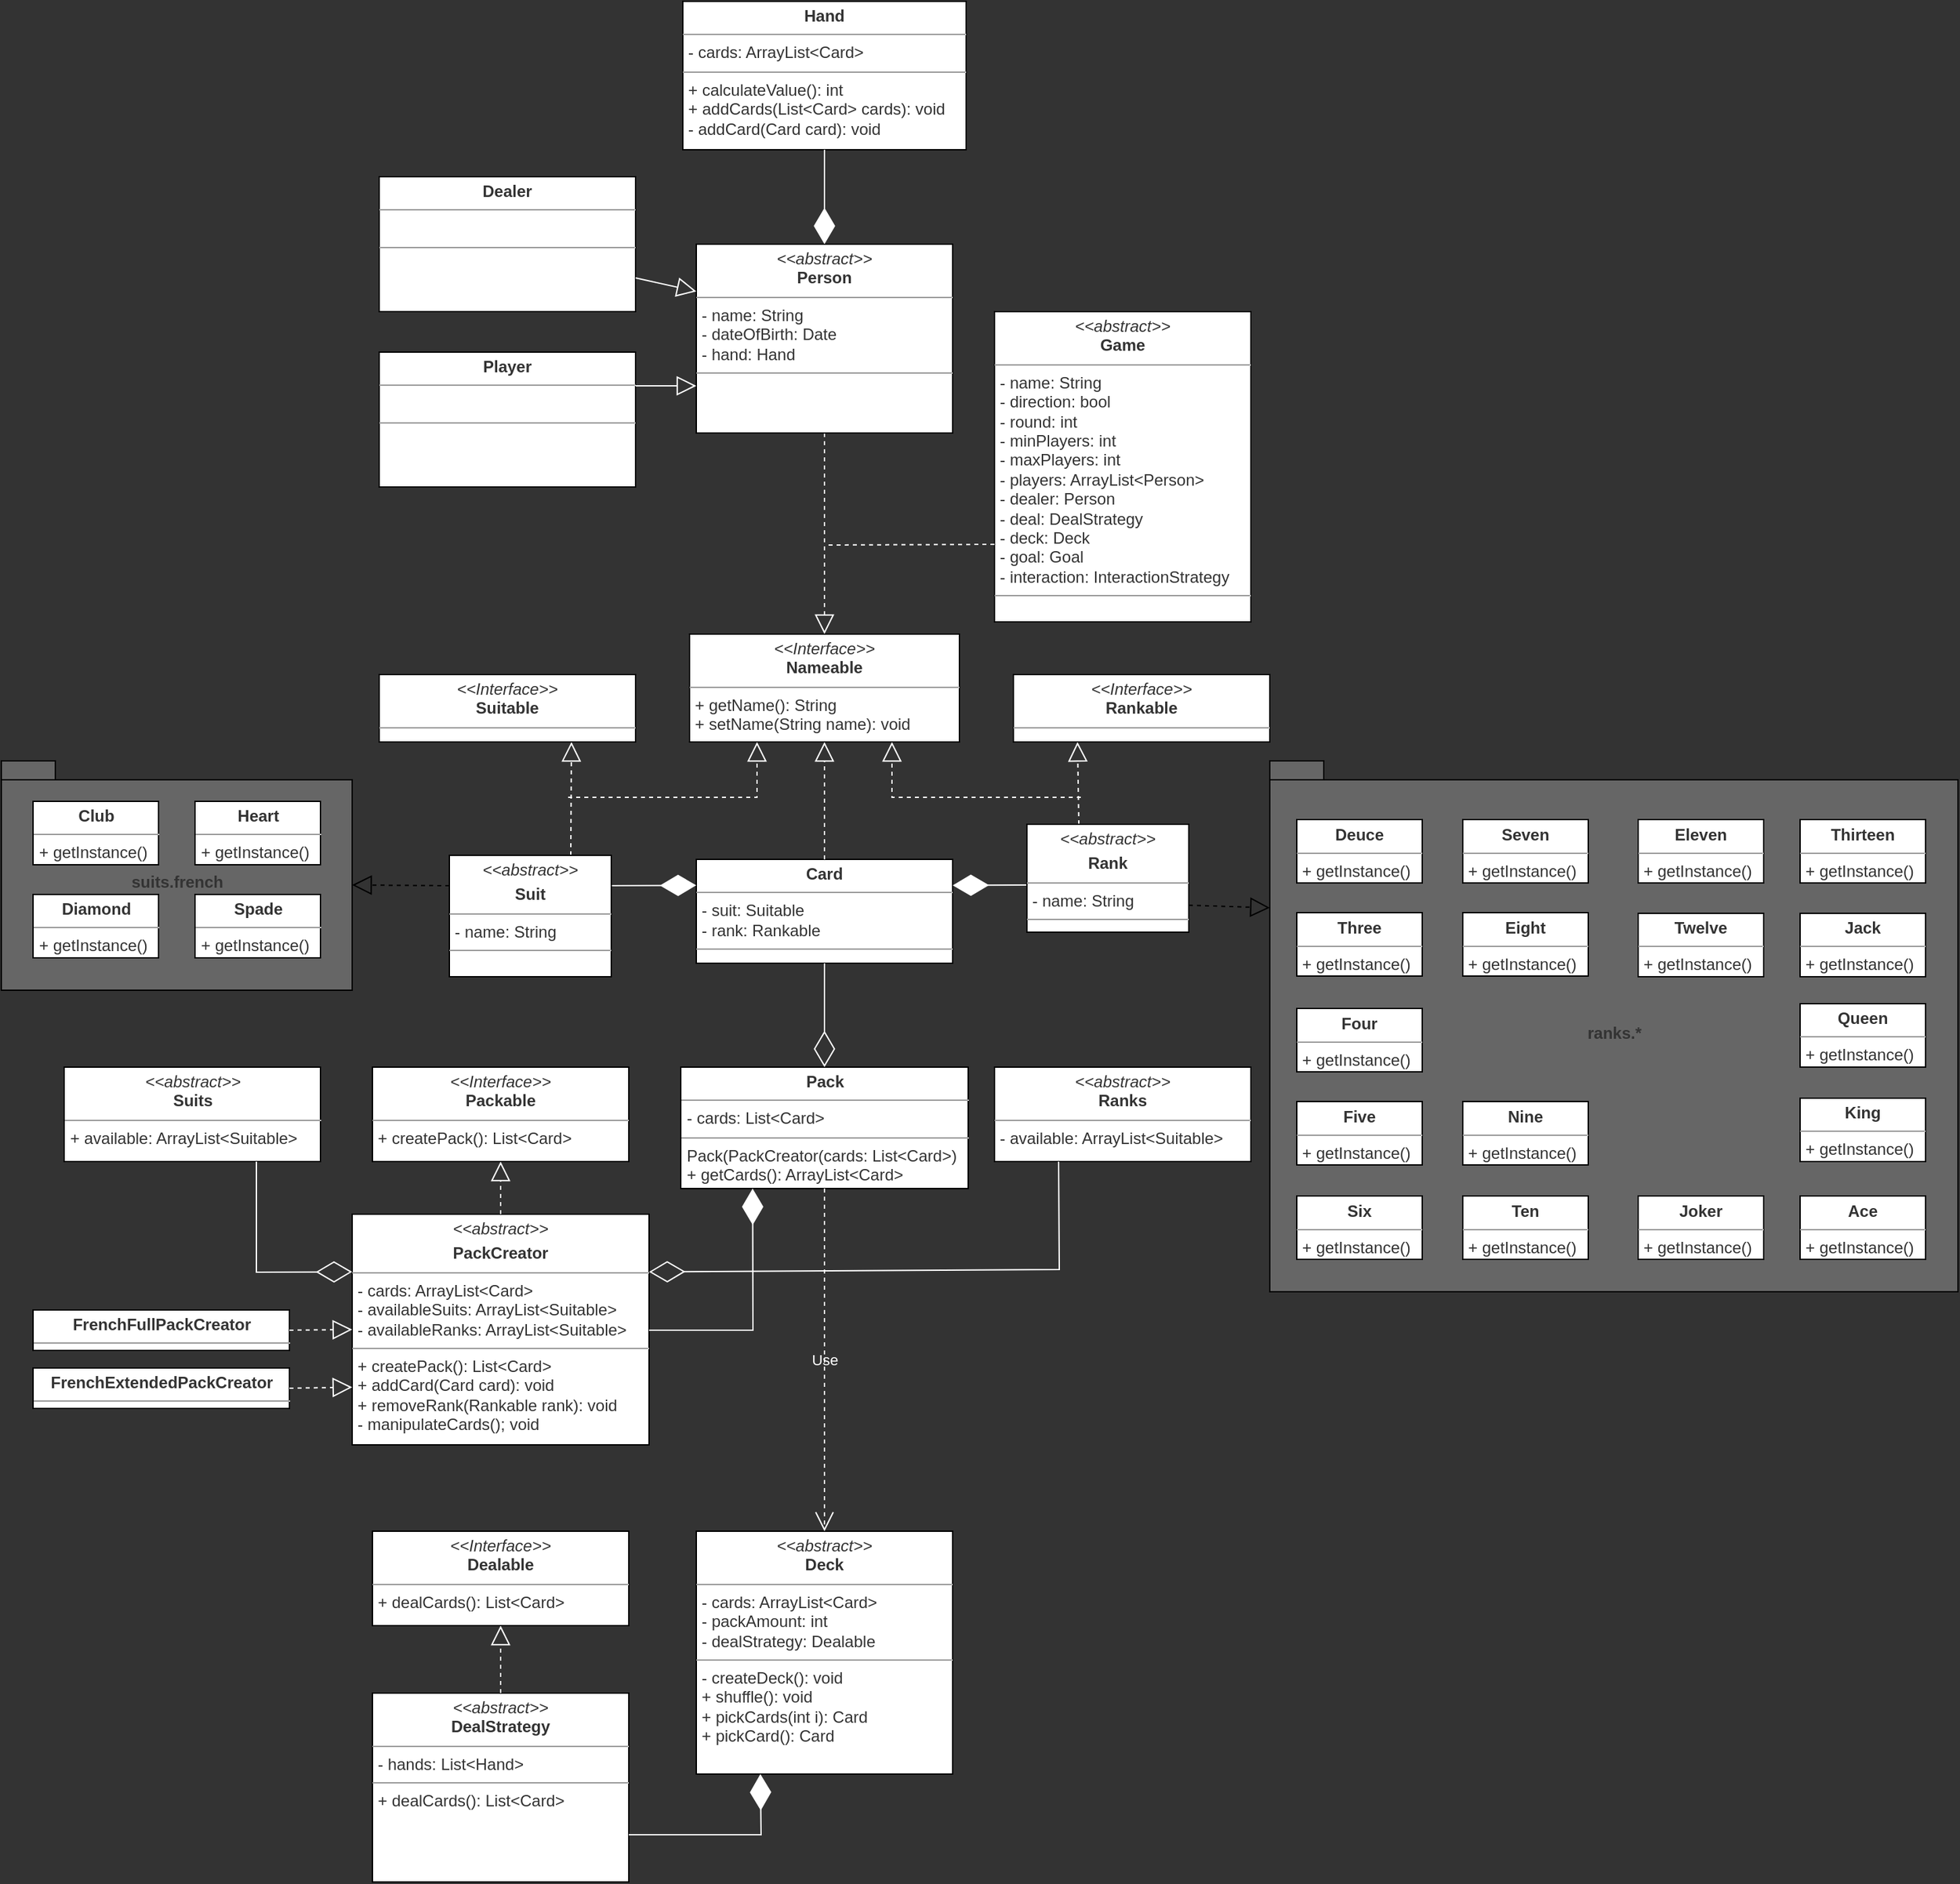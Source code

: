 <mxfile>
    <diagram id="xQjkejQSxJ9R-CTQNadT" name="Page-1">
        <mxGraphModel dx="1767" dy="1754" grid="1" gridSize="10" guides="1" tooltips="1" connect="1" arrows="1" fold="1" page="1" pageScale="1" pageWidth="827" pageHeight="1169" background="#333333" math="0" shadow="0">
            <root>
                <mxCell id="0"/>
                <mxCell id="1" parent="0"/>
                <mxCell id="6" value="&lt;p style=&quot;margin: 0px ; margin-top: 4px ; text-align: center&quot;&gt;&lt;font color=&quot;#333333&quot;&gt;&lt;i&gt;&amp;lt;&amp;lt;Interface&amp;gt;&amp;gt;&lt;/i&gt;&lt;br&gt;&lt;b&gt;Nameable&lt;/b&gt;&lt;/font&gt;&lt;/p&gt;&lt;hr size=&quot;1&quot;&gt;&lt;p style=&quot;margin: 0px ; margin-left: 4px&quot;&gt;&lt;/p&gt;&lt;p style=&quot;margin: 0px ; margin-left: 4px&quot;&gt;&lt;font color=&quot;#333333&quot;&gt;+ getName(): String&lt;br&gt;+ setName(String name): void&lt;/font&gt;&lt;/p&gt;" style="verticalAlign=top;align=left;overflow=fill;fontSize=12;fontFamily=Helvetica;html=1;fillColor=#FFFFFF;" parent="1" vertex="1">
                    <mxGeometry x="280" y="399" width="200" height="80" as="geometry"/>
                </mxCell>
                <mxCell id="7" value="&lt;p style=&quot;margin: 0px ; margin-top: 4px ; text-align: center&quot;&gt;&lt;font color=&quot;#333333&quot;&gt;&lt;i&gt;&amp;lt;&amp;lt;Interface&amp;gt;&amp;gt;&lt;/i&gt;&lt;br&gt;&lt;b&gt;Suitable&lt;/b&gt;&lt;/font&gt;&lt;/p&gt;&lt;hr size=&quot;1&quot;&gt;&lt;p style=&quot;margin: 0px ; margin-left: 4px&quot;&gt;&lt;/p&gt;&lt;p style=&quot;margin: 0px ; margin-left: 4px&quot;&gt;&lt;br&gt;&lt;/p&gt;" style="verticalAlign=top;align=left;overflow=fill;fontSize=12;fontFamily=Helvetica;html=1;fillColor=#FFFFFF;" parent="1" vertex="1">
                    <mxGeometry x="50" y="429" width="190" height="50" as="geometry"/>
                </mxCell>
                <mxCell id="8" value="&lt;p style=&quot;margin: 0px ; margin-top: 4px ; text-align: center&quot;&gt;&lt;font color=&quot;#333333&quot;&gt;&lt;i&gt;&amp;lt;&amp;lt;Interface&amp;gt;&amp;gt;&lt;/i&gt;&lt;br&gt;&lt;b&gt;Rankable&lt;/b&gt;&lt;/font&gt;&lt;/p&gt;&lt;hr size=&quot;1&quot;&gt;&lt;p style=&quot;margin: 0px ; margin-left: 4px&quot;&gt;&lt;/p&gt;&lt;p style=&quot;margin: 0px ; margin-left: 4px&quot;&gt;&lt;br&gt;&lt;/p&gt;" style="verticalAlign=top;align=left;overflow=fill;fontSize=12;fontFamily=Helvetica;html=1;fillColor=#FFFFFF;" parent="1" vertex="1">
                    <mxGeometry x="520" y="429" width="190" height="50" as="geometry"/>
                </mxCell>
                <mxCell id="17" value="" style="endArrow=block;dashed=1;endFill=0;endSize=12;html=1;fontColor=#333333;entryX=0.25;entryY=1;entryDx=0;entryDy=0;exitX=0.25;exitY=0;exitDx=0;exitDy=0;fillColor=#f5f5f5;strokeColor=#FFFFFF;" parent="1" target="8" edge="1">
                    <mxGeometry width="160" relative="1" as="geometry">
                        <mxPoint x="568.5" y="540.0" as="sourcePoint"/>
                        <mxPoint x="620" y="489" as="targetPoint"/>
                    </mxGeometry>
                </mxCell>
                <mxCell id="19" value="" style="endArrow=block;dashed=1;endFill=0;endSize=12;html=1;fontColor=#333333;entryX=0.75;entryY=1;entryDx=0;entryDy=0;exitX=0.75;exitY=0;exitDx=0;exitDy=0;fillColor=#f5f5f5;strokeColor=#FFFFFF;" parent="1" source="62" target="7" edge="1">
                    <mxGeometry width="160" relative="1" as="geometry">
                        <mxPoint x="192.5" y="555" as="sourcePoint"/>
                        <mxPoint x="180" y="479" as="targetPoint"/>
                    </mxGeometry>
                </mxCell>
                <mxCell id="21" value="" style="endArrow=block;dashed=1;endFill=0;endSize=12;html=1;fontColor=#333333;entryX=0.25;entryY=1;entryDx=0;entryDy=0;rounded=0;fillColor=#f5f5f5;strokeColor=#FFFFFF;" parent="1" target="6" edge="1">
                    <mxGeometry width="160" relative="1" as="geometry">
                        <mxPoint x="190" y="520" as="sourcePoint"/>
                        <mxPoint x="320" y="499" as="targetPoint"/>
                        <Array as="points">
                            <mxPoint x="330" y="520"/>
                        </Array>
                    </mxGeometry>
                </mxCell>
                <mxCell id="22" value="" style="endArrow=block;dashed=1;endFill=0;endSize=12;html=1;fontColor=#333333;entryX=0.75;entryY=1;entryDx=0;entryDy=0;rounded=0;fillColor=#f5f5f5;strokeColor=#FFFFFF;" parent="1" target="6" edge="1">
                    <mxGeometry width="160" relative="1" as="geometry">
                        <mxPoint x="570" y="520" as="sourcePoint"/>
                        <mxPoint x="432.5" y="499" as="targetPoint"/>
                        <Array as="points">
                            <mxPoint x="430" y="520"/>
                        </Array>
                    </mxGeometry>
                </mxCell>
                <mxCell id="24" style="edgeStyle=none;rounded=0;html=1;fontColor=#333333;dashed=1;endArrow=block;endFill=0;endSize=12;fillColor=#f5f5f5;strokeColor=#FFFFFF;" parent="1" source="23" target="6" edge="1">
                    <mxGeometry relative="1" as="geometry">
                        <mxPoint x="380" y="200" as="targetPoint"/>
                    </mxGeometry>
                </mxCell>
                <mxCell id="23" value="&lt;p style=&quot;margin: 0px ; margin-top: 4px ; text-align: center&quot;&gt;&lt;i&gt;&amp;lt;&amp;lt;abstract&amp;gt;&amp;gt;&lt;/i&gt;&lt;br&gt;&lt;b&gt;Person&lt;/b&gt;&lt;/p&gt;&lt;hr size=&quot;1&quot;&gt;&lt;p style=&quot;margin: 0px ; margin-left: 4px&quot;&gt;- name: String&lt;/p&gt;&lt;p style=&quot;margin: 0px ; margin-left: 4px&quot;&gt;- dateOfBirth: Date&lt;br&gt;- hand: Hand&lt;/p&gt;&lt;hr size=&quot;1&quot;&gt;&lt;p style=&quot;margin: 0px ; margin-left: 4px&quot;&gt;&lt;br&gt;&lt;/p&gt;" style="verticalAlign=top;align=left;overflow=fill;fontSize=12;fontFamily=Helvetica;html=1;fontColor=#333333;fillColor=#FFFFFF;" parent="1" vertex="1">
                    <mxGeometry x="285" y="110" width="190" height="140" as="geometry"/>
                </mxCell>
                <mxCell id="25" value="&lt;p style=&quot;margin: 0px ; margin-top: 4px ; text-align: center&quot;&gt;&lt;b&gt;Player&lt;/b&gt;&lt;/p&gt;&lt;hr size=&quot;1&quot;&gt;&lt;p style=&quot;margin: 0px ; margin-left: 4px&quot;&gt;&lt;br&gt;&lt;/p&gt;&lt;hr size=&quot;1&quot;&gt;&lt;p style=&quot;margin: 0px ; margin-left: 4px&quot;&gt;&lt;br&gt;&lt;/p&gt;" style="verticalAlign=top;align=left;overflow=fill;fontSize=12;fontFamily=Helvetica;html=1;fontColor=#333333;fillColor=#FFFFFF;" parent="1" vertex="1">
                    <mxGeometry x="50" y="190" width="190" height="100" as="geometry"/>
                </mxCell>
                <mxCell id="29" value="&lt;p style=&quot;margin: 0px ; margin-top: 4px ; text-align: center&quot;&gt;&lt;b&gt;Dealer&lt;/b&gt;&lt;/p&gt;&lt;hr size=&quot;1&quot;&gt;&lt;p style=&quot;margin: 0px ; margin-left: 4px&quot;&gt;&lt;br&gt;&lt;/p&gt;&lt;hr size=&quot;1&quot;&gt;&lt;p style=&quot;margin: 0px ; margin-left: 4px&quot;&gt;&lt;br&gt;&lt;/p&gt;" style="verticalAlign=top;align=left;overflow=fill;fontSize=12;fontFamily=Helvetica;html=1;fontColor=#333333;fillColor=#FFFFFF;" parent="1" vertex="1">
                    <mxGeometry x="50" y="60" width="190" height="100" as="geometry"/>
                </mxCell>
                <mxCell id="30" value="" style="endArrow=block;endFill=0;endSize=12;html=1;rounded=0;fontColor=#333333;exitX=1;exitY=0.25;exitDx=0;exitDy=0;fillColor=#f5f5f5;strokeColor=#FFFFFF;entryX=0;entryY=0.75;entryDx=0;entryDy=0;" parent="1" source="25" target="23" edge="1">
                    <mxGeometry width="160" relative="1" as="geometry">
                        <mxPoint x="129.5" y="300" as="sourcePoint"/>
                        <mxPoint x="260" y="260" as="targetPoint"/>
                    </mxGeometry>
                </mxCell>
                <mxCell id="31" value="" style="endArrow=block;endFill=0;endSize=12;html=1;rounded=0;fontColor=#333333;exitX=1;exitY=0.75;exitDx=0;exitDy=0;fillColor=#f5f5f5;strokeColor=#FFFFFF;entryX=0;entryY=0.25;entryDx=0;entryDy=0;" parent="1" source="29" target="23" edge="1">
                    <mxGeometry width="160" relative="1" as="geometry">
                        <mxPoint x="294.5" y="170" as="sourcePoint"/>
                        <mxPoint x="300" y="60" as="targetPoint"/>
                    </mxGeometry>
                </mxCell>
                <mxCell id="32" value="&lt;p style=&quot;margin: 0px ; margin-top: 4px ; text-align: center&quot;&gt;&lt;i&gt;&amp;lt;&amp;lt;abstract&amp;gt;&amp;gt;&lt;/i&gt;&lt;br&gt;&lt;b&gt;Game&lt;/b&gt;&lt;/p&gt;&lt;hr size=&quot;1&quot;&gt;&lt;p style=&quot;margin: 0px ; margin-left: 4px&quot;&gt;- name: String&lt;/p&gt;&lt;p style=&quot;margin: 0px ; margin-left: 4px&quot;&gt;- direction: bool&lt;/p&gt;&lt;p style=&quot;margin: 0px ; margin-left: 4px&quot;&gt;- round: int&lt;/p&gt;&lt;p style=&quot;margin: 0px ; margin-left: 4px&quot;&gt;- minPlayers: int&lt;/p&gt;&lt;p style=&quot;margin: 0px ; margin-left: 4px&quot;&gt;- maxPlayers: int&lt;/p&gt;&lt;p style=&quot;margin: 0px ; margin-left: 4px&quot;&gt;- players: ArrayList&amp;lt;Person&amp;gt;&lt;/p&gt;&lt;p style=&quot;margin: 0px ; margin-left: 4px&quot;&gt;- dealer: Person&lt;/p&gt;&lt;p style=&quot;margin: 0px ; margin-left: 4px&quot;&gt;- deal: DealStrategy&lt;br&gt;- deck: Deck&lt;/p&gt;&lt;p style=&quot;margin: 0px ; margin-left: 4px&quot;&gt;- goal: Goal&lt;/p&gt;&lt;p style=&quot;margin: 0px ; margin-left: 4px&quot;&gt;- interaction: InteractionStrategy&lt;/p&gt;&lt;hr size=&quot;1&quot;&gt;&lt;p style=&quot;margin: 0px ; margin-left: 4px&quot;&gt;&lt;br&gt;&lt;/p&gt;" style="verticalAlign=top;align=left;overflow=fill;fontSize=12;fontFamily=Helvetica;html=1;fontColor=#333333;fillColor=#FFFFFF;" parent="1" vertex="1">
                    <mxGeometry x="506" y="160" width="190" height="230" as="geometry"/>
                </mxCell>
                <mxCell id="34" value="" style="endArrow=none;dashed=1;endFill=0;endSize=12;html=1;rounded=0;fontColor=#333333;exitX=0;exitY=0.75;exitDx=0;exitDy=0;fillColor=#f5f5f5;strokeColor=#FFFFFF;" parent="1" source="32" edge="1">
                    <mxGeometry width="160" relative="1" as="geometry">
                        <mxPoint x="750" y="320" as="sourcePoint"/>
                        <mxPoint x="380" y="333" as="targetPoint"/>
                    </mxGeometry>
                </mxCell>
                <mxCell id="35" value="&lt;p style=&quot;margin: 0px ; margin-top: 4px ; text-align: center&quot;&gt;&lt;b&gt;Pack&lt;/b&gt;&lt;br&gt;&lt;/p&gt;&lt;hr size=&quot;1&quot;&gt;&lt;p style=&quot;margin: 0px ; margin-left: 4px&quot;&gt;- cards: List&amp;lt;Card&amp;gt;&lt;/p&gt;&lt;hr size=&quot;1&quot;&gt;&lt;p style=&quot;margin: 0px ; margin-left: 4px&quot;&gt;Pack(PackCreator(cards: List&amp;lt;Card&amp;gt;)&lt;/p&gt;&lt;p style=&quot;margin: 0px ; margin-left: 4px&quot;&gt;+ getCards(): ArrayList&amp;lt;Card&amp;gt;&lt;/p&gt;" style="verticalAlign=top;align=left;overflow=fill;fontSize=12;fontFamily=Helvetica;html=1;fontColor=#333333;fillColor=#FFFFFF;" parent="1" vertex="1">
                    <mxGeometry x="273.5" y="720" width="213" height="90" as="geometry"/>
                </mxCell>
                <mxCell id="36" value="&lt;p style=&quot;margin: 0px ; margin-top: 4px ; text-align: center&quot;&gt;&lt;b&gt;Card&lt;/b&gt;&lt;/p&gt;&lt;hr size=&quot;1&quot;&gt;&lt;p style=&quot;margin: 0px ; margin-left: 4px&quot;&gt;- suit: Suitable&lt;/p&gt;&lt;p style=&quot;margin: 0px ; margin-left: 4px&quot;&gt;- rank: Rankable&lt;/p&gt;&lt;hr size=&quot;1&quot;&gt;&lt;p style=&quot;margin: 0px ; margin-left: 4px&quot;&gt;&lt;br&gt;&lt;/p&gt;" style="verticalAlign=top;align=left;overflow=fill;fontSize=12;fontFamily=Helvetica;html=1;fontColor=#333333;fillColor=#FFFFFF;" parent="1" vertex="1">
                    <mxGeometry x="285" y="566" width="190" height="77" as="geometry"/>
                </mxCell>
                <mxCell id="37" value="" style="endArrow=block;dashed=1;endFill=0;endSize=12;html=1;fontColor=#333333;entryX=0.5;entryY=1;entryDx=0;entryDy=0;exitX=0.5;exitY=0;exitDx=0;exitDy=0;fillColor=#f5f5f5;strokeColor=#FFFFFF;" parent="1" source="36" target="6" edge="1">
                    <mxGeometry width="160" relative="1" as="geometry">
                        <mxPoint x="381" y="540" as="sourcePoint"/>
                        <mxPoint x="380" y="479" as="targetPoint"/>
                    </mxGeometry>
                </mxCell>
                <mxCell id="42" value="" style="endArrow=diamondThin;endFill=0;endSize=24;html=1;rounded=0;fontColor=#333333;exitX=0.5;exitY=1;exitDx=0;exitDy=0;entryX=0.5;entryY=0;entryDx=0;entryDy=0;fillColor=#f5f5f5;strokeColor=#FFFFFF;" parent="1" source="36" target="35" edge="1">
                    <mxGeometry width="160" relative="1" as="geometry">
                        <mxPoint x="350" y="710" as="sourcePoint"/>
                        <mxPoint x="240" y="800" as="targetPoint"/>
                    </mxGeometry>
                </mxCell>
                <mxCell id="43" value="" style="endArrow=diamondThin;endFill=1;endSize=24;html=1;rounded=0;fontColor=#333333;exitX=1;exitY=0.25;exitDx=0;exitDy=0;entryX=0;entryY=0.25;entryDx=0;entryDy=0;fillColor=#f5f5f5;strokeColor=#FFFFFF;" parent="1" source="62" target="36" edge="1">
                    <mxGeometry width="160" relative="1" as="geometry">
                        <mxPoint x="225.0" y="585" as="sourcePoint"/>
                        <mxPoint x="510" y="710" as="targetPoint"/>
                    </mxGeometry>
                </mxCell>
                <mxCell id="44" value="" style="endArrow=diamondThin;endFill=1;endSize=24;html=1;rounded=0;fontColor=#333333;exitX=0;exitY=0.25;exitDx=0;exitDy=0;entryX=1;entryY=0.25;entryDx=0;entryDy=0;fillColor=#f5f5f5;strokeColor=#FFFFFF;" parent="1" target="36" edge="1">
                    <mxGeometry width="160" relative="1" as="geometry">
                        <mxPoint x="536" y="585.0" as="sourcePoint"/>
                        <mxPoint x="535" y="745" as="targetPoint"/>
                    </mxGeometry>
                </mxCell>
                <mxCell id="45" value="&lt;p style=&quot;margin: 0px ; margin-top: 4px ; text-align: center&quot;&gt;&lt;i&gt;&amp;lt;&amp;lt;abstract&amp;gt;&amp;gt;&lt;/i&gt;&lt;br&gt;&lt;b&gt;Deck&lt;/b&gt;&lt;/p&gt;&lt;hr size=&quot;1&quot;&gt;&lt;p style=&quot;margin: 0px ; margin-left: 4px&quot;&gt;- cards: ArrayList&amp;lt;Card&amp;gt;&lt;/p&gt;&lt;p style=&quot;margin: 0px ; margin-left: 4px&quot;&gt;- packAmount: int&lt;/p&gt;&lt;p style=&quot;margin: 0px ; margin-left: 4px&quot;&gt;- dealStrategy: Dealable&lt;/p&gt;&lt;hr size=&quot;1&quot;&gt;&lt;p style=&quot;margin: 0px ; margin-left: 4px&quot;&gt;- createDeck(): void&lt;/p&gt;&lt;p style=&quot;margin: 0px ; margin-left: 4px&quot;&gt;+ shuffle(): void&lt;/p&gt;&lt;p style=&quot;margin: 0px ; margin-left: 4px&quot;&gt;+ pickCards(int i): Card&lt;/p&gt;&lt;p style=&quot;margin: 0px ; margin-left: 4px&quot;&gt;+ pickCard(): Card&lt;/p&gt;" style="verticalAlign=top;align=left;overflow=fill;fontSize=12;fontFamily=Helvetica;html=1;fontColor=#333333;fillColor=#FFFFFF;" parent="1" vertex="1">
                    <mxGeometry x="285" y="1064" width="190" height="180" as="geometry"/>
                </mxCell>
                <mxCell id="46" value="Use" style="endArrow=open;endSize=12;dashed=1;html=1;rounded=0;fontColor=#FFFFFF;exitX=0.5;exitY=1;exitDx=0;exitDy=0;entryX=0.5;entryY=0;entryDx=0;entryDy=0;strokeColor=#FFFFFF;labelBackgroundColor=none;" parent="1" source="35" target="45" edge="1">
                    <mxGeometry width="160" relative="1" as="geometry">
                        <mxPoint x="30" y="1010" as="sourcePoint"/>
                        <mxPoint x="190" y="1010" as="targetPoint"/>
                    </mxGeometry>
                </mxCell>
                <mxCell id="48" value="&lt;p style=&quot;margin: 0px ; margin-top: 4px ; text-align: center&quot;&gt;&lt;i&gt;&amp;lt;&amp;lt;abstract&amp;gt;&amp;gt;&lt;/i&gt;&lt;b&gt;&lt;br&gt;&lt;/b&gt;&lt;/p&gt;&lt;p style=&quot;margin: 0px ; margin-top: 4px ; text-align: center&quot;&gt;&lt;b&gt;PackCreator&lt;/b&gt;&lt;/p&gt;&lt;hr size=&quot;1&quot;&gt;&lt;p style=&quot;margin: 0px ; margin-left: 4px&quot;&gt;&lt;span&gt;- cards: ArrayList&amp;lt;Card&amp;gt;&lt;/span&gt;&lt;br&gt;&lt;/p&gt;&lt;p style=&quot;margin: 0px ; margin-left: 4px&quot;&gt;- availableSuits: ArrayList&amp;lt;Suitable&amp;gt;&lt;br&gt;&lt;/p&gt;&lt;p style=&quot;margin: 0px ; margin-left: 4px&quot;&gt;- availableRanks: ArrayList&amp;lt;Suitable&amp;gt;&lt;br&gt;&lt;/p&gt;&lt;hr size=&quot;1&quot;&gt;&lt;p style=&quot;margin: 0px ; margin-left: 4px&quot;&gt;+ createPack(): List&amp;lt;Card&amp;gt;&lt;/p&gt;&lt;p style=&quot;margin: 0px ; margin-left: 4px&quot;&gt;+ addCard(Card card): void&lt;/p&gt;&lt;p style=&quot;margin: 0px ; margin-left: 4px&quot;&gt;+ removeRank(Rankable rank): void&lt;/p&gt;&lt;p style=&quot;margin: 0px ; margin-left: 4px&quot;&gt;- manipulateCards(); void&lt;/p&gt;" style="verticalAlign=top;align=left;overflow=fill;fontSize=12;fontFamily=Helvetica;html=1;fontColor=#333333;fillColor=#FFFFFF;" parent="1" vertex="1">
                    <mxGeometry x="30" y="829" width="220" height="171" as="geometry"/>
                </mxCell>
                <mxCell id="50" value="&lt;p style=&quot;margin: 0px ; margin-top: 4px ; text-align: center&quot;&gt;&lt;font color=&quot;#333333&quot;&gt;&lt;i&gt;&amp;lt;&amp;lt;Interface&amp;gt;&amp;gt;&lt;/i&gt;&lt;br&gt;&lt;b&gt;Packable&lt;/b&gt;&lt;/font&gt;&lt;/p&gt;&lt;hr size=&quot;1&quot;&gt;&lt;p style=&quot;margin: 0px ; margin-left: 4px&quot;&gt;&lt;/p&gt;&lt;p style=&quot;margin: 0px ; margin-left: 4px&quot;&gt;&lt;font color=&quot;#333333&quot;&gt;+ createPack(): List&amp;lt;Card&amp;gt;&lt;/font&gt;&lt;/p&gt;" style="verticalAlign=top;align=left;overflow=fill;fontSize=12;fontFamily=Helvetica;html=1;fillColor=#FFFFFF;" parent="1" vertex="1">
                    <mxGeometry x="45" y="720" width="190" height="70" as="geometry"/>
                </mxCell>
                <mxCell id="51" value="&lt;p style=&quot;margin: 0px ; margin-top: 4px ; text-align: center&quot;&gt;&lt;i&gt;&amp;lt;&amp;lt;abstract&amp;gt;&amp;gt;&lt;/i&gt;&lt;br&gt;&lt;b&gt;DealStrategy&lt;/b&gt;&lt;/p&gt;&lt;hr size=&quot;1&quot;&gt;&lt;p style=&quot;margin: 0px ; margin-left: 4px&quot;&gt;- hands: List&amp;lt;Hand&amp;gt;&lt;br&gt;&lt;/p&gt;&lt;hr size=&quot;1&quot;&gt;&lt;p style=&quot;margin: 0px ; margin-left: 4px&quot;&gt;+ dealCards(): List&amp;lt;Card&amp;gt;&lt;/p&gt;" style="verticalAlign=top;align=left;overflow=fill;fontSize=12;fontFamily=Helvetica;html=1;fontColor=#333333;fillColor=#FFFFFF;" parent="1" vertex="1">
                    <mxGeometry x="45" y="1184" width="190" height="140" as="geometry"/>
                </mxCell>
                <mxCell id="52" value="&lt;p style=&quot;margin: 0px ; margin-top: 4px ; text-align: center&quot;&gt;&lt;font color=&quot;#333333&quot;&gt;&lt;i&gt;&amp;lt;&amp;lt;Interface&amp;gt;&amp;gt;&lt;/i&gt;&lt;br&gt;&lt;b&gt;Dealable&lt;/b&gt;&lt;/font&gt;&lt;/p&gt;&lt;hr size=&quot;1&quot;&gt;&lt;p style=&quot;margin: 0px ; margin-left: 4px&quot;&gt;&lt;/p&gt;&lt;p style=&quot;margin: 0px ; margin-left: 4px&quot;&gt;&lt;font color=&quot;#333333&quot;&gt;+ dealCards(): List&amp;lt;Card&amp;gt;&lt;/font&gt;&lt;/p&gt;" style="verticalAlign=top;align=left;overflow=fill;fontSize=12;fontFamily=Helvetica;html=1;fillColor=#FFFFFF;" parent="1" vertex="1">
                    <mxGeometry x="45" y="1064" width="190" height="70" as="geometry"/>
                </mxCell>
                <mxCell id="53" value="" style="endArrow=block;dashed=1;endFill=0;endSize=12;html=1;fontColor=#333333;entryX=0.5;entryY=1;entryDx=0;entryDy=0;exitX=0.5;exitY=0;exitDx=0;exitDy=0;fillColor=#f5f5f5;strokeColor=#FFFFFF;" parent="1" source="51" target="52" edge="1">
                    <mxGeometry width="160" relative="1" as="geometry">
                        <mxPoint x="190" y="1210" as="sourcePoint"/>
                        <mxPoint x="190" y="1134" as="targetPoint"/>
                    </mxGeometry>
                </mxCell>
                <mxCell id="54" value="" style="endArrow=block;dashed=1;endFill=0;endSize=12;html=1;fontColor=#333333;exitX=0.5;exitY=0;exitDx=0;exitDy=0;entryX=0.5;entryY=1;entryDx=0;entryDy=0;fillColor=#f5f5f5;strokeColor=#FFFFFF;" parent="1" source="48" target="50" edge="1">
                    <mxGeometry width="160" relative="1" as="geometry">
                        <mxPoint x="150" y="1120" as="sourcePoint"/>
                        <mxPoint x="80" y="830" as="targetPoint"/>
                    </mxGeometry>
                </mxCell>
                <mxCell id="55" value="" style="endArrow=diamondThin;endFill=1;endSize=24;html=1;fontColor=#333333;entryX=0.25;entryY=1;entryDx=0;entryDy=0;rounded=0;fillColor=#f5f5f5;strokeColor=#FFFFFF;" parent="1" target="35" edge="1">
                    <mxGeometry width="160" relative="1" as="geometry">
                        <mxPoint x="250" y="915" as="sourcePoint"/>
                        <mxPoint x="530" y="910" as="targetPoint"/>
                        <Array as="points">
                            <mxPoint x="327" y="915"/>
                        </Array>
                    </mxGeometry>
                </mxCell>
                <mxCell id="57" value="" style="endArrow=diamondThin;endFill=1;endSize=24;html=1;fontColor=#333333;exitX=1;exitY=0.75;exitDx=0;exitDy=0;entryX=0.25;entryY=1;entryDx=0;entryDy=0;rounded=0;fillColor=#f5f5f5;strokeColor=#FFFFFF;" parent="1" source="51" target="45" edge="1">
                    <mxGeometry width="160" relative="1" as="geometry">
                        <mxPoint x="250" y="1011.5" as="sourcePoint"/>
                        <mxPoint x="342.5" y="954" as="targetPoint"/>
                        <Array as="points">
                            <mxPoint x="333" y="1289"/>
                        </Array>
                    </mxGeometry>
                </mxCell>
                <mxCell id="58" value="&lt;p style=&quot;margin: 0px ; margin-top: 4px ; text-align: center&quot;&gt;&lt;b&gt;Hand&lt;/b&gt;&lt;/p&gt;&lt;hr size=&quot;1&quot;&gt;&lt;p style=&quot;margin: 0px ; margin-left: 4px&quot;&gt;- cards: ArrayList&amp;lt;Card&amp;gt;&lt;br&gt;&lt;/p&gt;&lt;hr size=&quot;1&quot;&gt;&lt;p style=&quot;margin: 0px ; margin-left: 4px&quot;&gt;+ calculateValue(): int&lt;/p&gt;&lt;p style=&quot;margin: 0px ; margin-left: 4px&quot;&gt;+ addCards(List&amp;lt;Card&amp;gt; cards): void&lt;/p&gt;&lt;p style=&quot;margin: 0px ; margin-left: 4px&quot;&gt;&lt;span&gt;- addCard(Card card): void&lt;/span&gt;&lt;/p&gt;" style="verticalAlign=top;align=left;overflow=fill;fontSize=12;fontFamily=Helvetica;html=1;fontColor=#333333;fillColor=#FFFFFF;" parent="1" vertex="1">
                    <mxGeometry x="275" y="-70" width="210" height="110" as="geometry"/>
                </mxCell>
                <mxCell id="59" value="" style="endArrow=diamondThin;endFill=1;endSize=24;html=1;rounded=0;labelBackgroundColor=none;fontColor=#FFFFFF;strokeColor=#FFFFFF;exitX=0.5;exitY=1;exitDx=0;exitDy=0;entryX=0.5;entryY=0;entryDx=0;entryDy=0;" parent="1" source="58" target="23" edge="1">
                    <mxGeometry width="160" relative="1" as="geometry">
                        <mxPoint x="380" y="180" as="sourcePoint"/>
                        <mxPoint x="540" y="180" as="targetPoint"/>
                    </mxGeometry>
                </mxCell>
                <mxCell id="61" value="&lt;p style=&quot;margin: 0px ; margin-top: 4px ; text-align: center&quot;&gt;&lt;i&gt;&amp;lt;&amp;lt;abstract&amp;gt;&amp;gt;&lt;/i&gt;&lt;br&gt;&lt;/p&gt;&lt;p style=&quot;margin: 0px ; margin-top: 4px ; text-align: center&quot;&gt;&lt;b&gt;Rank&lt;/b&gt;&lt;/p&gt;&lt;hr size=&quot;1&quot;&gt;&lt;p style=&quot;margin: 0px ; margin-left: 4px&quot;&gt;- name: String&lt;/p&gt;&lt;hr size=&quot;1&quot;&gt;&lt;p style=&quot;margin: 0px ; margin-left: 4px&quot;&gt;&lt;br&gt;&lt;/p&gt;" style="verticalAlign=top;align=left;overflow=fill;fontSize=12;fontFamily=Helvetica;html=1;fontColor=#333333;fillColor=#FFFFFF;" vertex="1" parent="1">
                    <mxGeometry x="530" y="540" width="120" height="80" as="geometry"/>
                </mxCell>
                <mxCell id="62" value="&lt;p style=&quot;margin: 0px ; margin-top: 4px ; text-align: center&quot;&gt;&lt;i&gt;&amp;lt;&amp;lt;abstract&amp;gt;&amp;gt;&lt;/i&gt;&lt;br&gt;&lt;/p&gt;&lt;p style=&quot;margin: 0px ; margin-top: 4px ; text-align: center&quot;&gt;&lt;b&gt;Suit&lt;/b&gt;&lt;/p&gt;&lt;hr size=&quot;1&quot;&gt;&lt;p style=&quot;margin: 0px ; margin-left: 4px&quot;&gt;- name: String&lt;/p&gt;&lt;hr size=&quot;1&quot;&gt;&lt;p style=&quot;margin: 0px ; margin-left: 4px&quot;&gt;&lt;br&gt;&lt;/p&gt;" style="verticalAlign=top;align=left;overflow=fill;fontSize=12;fontFamily=Helvetica;html=1;fontColor=#333333;fillColor=#FFFFFF;" vertex="1" parent="1">
                    <mxGeometry x="102" y="563" width="120" height="90" as="geometry"/>
                </mxCell>
                <mxCell id="86" value="" style="endArrow=block;dashed=1;endFill=0;endSize=12;html=1;fontColor=#666666;exitX=0;exitY=0.25;exitDx=0;exitDy=0;entryX=0;entryY=0;entryDx=260;entryDy=92;entryPerimeter=0;" edge="1" parent="1" source="62" target="84">
                    <mxGeometry width="160" relative="1" as="geometry">
                        <mxPoint x="-180" y="760" as="sourcePoint"/>
                        <mxPoint x="-20" y="760" as="targetPoint"/>
                    </mxGeometry>
                </mxCell>
                <mxCell id="84" value="&lt;font color=&quot;#333333&quot;&gt;suits.french&lt;/font&gt;" style="shape=folder;fontStyle=1;spacingTop=10;tabWidth=40;tabHeight=14;tabPosition=left;html=1;glass=0;sketch=0;fontColor=#666666;fillColor=#666666;" vertex="1" parent="1">
                    <mxGeometry x="-230" y="493" width="260" height="170" as="geometry"/>
                </mxCell>
                <mxCell id="80" value="&lt;p style=&quot;margin: 0px ; margin-top: 4px ; text-align: center&quot;&gt;&lt;b&gt;Diamond&lt;/b&gt;&lt;/p&gt;&lt;hr size=&quot;1&quot;&gt;&lt;p style=&quot;margin: 0px ; margin-left: 4px&quot;&gt;+ getInstance()&lt;/p&gt;" style="verticalAlign=top;align=left;overflow=fill;fontSize=12;fontFamily=Helvetica;html=1;fontColor=#333333;fillColor=#FFFFFF;" vertex="1" parent="1">
                    <mxGeometry x="-206.5" y="592" width="93" height="47" as="geometry"/>
                </mxCell>
                <mxCell id="81" value="&lt;p style=&quot;margin: 0px ; margin-top: 4px ; text-align: center&quot;&gt;&lt;b&gt;Club&lt;/b&gt;&lt;/p&gt;&lt;hr size=&quot;1&quot;&gt;&lt;p style=&quot;margin: 0px ; margin-left: 4px&quot;&gt;+ getInstance()&lt;/p&gt;" style="verticalAlign=top;align=left;overflow=fill;fontSize=12;fontFamily=Helvetica;html=1;fontColor=#333333;fillColor=#FFFFFF;" vertex="1" parent="1">
                    <mxGeometry x="-206.5" y="523" width="93" height="47" as="geometry"/>
                </mxCell>
                <mxCell id="82" value="&lt;p style=&quot;margin: 0px ; margin-top: 4px ; text-align: center&quot;&gt;&lt;b&gt;Spade&lt;/b&gt;&lt;/p&gt;&lt;hr size=&quot;1&quot;&gt;&lt;p style=&quot;margin: 0px ; margin-left: 4px&quot;&gt;+ getInstance()&lt;/p&gt;" style="verticalAlign=top;align=left;overflow=fill;fontSize=12;fontFamily=Helvetica;html=1;fontColor=#333333;fillColor=#FFFFFF;" vertex="1" parent="1">
                    <mxGeometry x="-86.5" y="592" width="93" height="47" as="geometry"/>
                </mxCell>
                <mxCell id="83" value="&lt;p style=&quot;margin: 0px ; margin-top: 4px ; text-align: center&quot;&gt;&lt;b&gt;Heart&lt;/b&gt;&lt;/p&gt;&lt;hr size=&quot;1&quot;&gt;&lt;p style=&quot;margin: 0px ; margin-left: 4px&quot;&gt;+ getInstance()&lt;/p&gt;" style="verticalAlign=top;align=left;overflow=fill;fontSize=12;fontFamily=Helvetica;html=1;fontColor=#333333;fillColor=#FFFFFF;" vertex="1" parent="1">
                    <mxGeometry x="-86.5" y="523" width="93" height="47" as="geometry"/>
                </mxCell>
                <mxCell id="89" value="" style="endArrow=block;dashed=1;endFill=0;endSize=12;html=1;fontColor=#666666;exitX=1;exitY=0.75;exitDx=0;exitDy=0;entryX=0;entryY=0;entryDx=0;entryDy=108.875;entryPerimeter=0;" edge="1" parent="1" source="61" target="87">
                    <mxGeometry width="160" relative="1" as="geometry">
                        <mxPoint x="582" y="690.5" as="sourcePoint"/>
                        <mxPoint x="510" y="690" as="targetPoint"/>
                    </mxGeometry>
                </mxCell>
                <mxCell id="90" value="" style="group" vertex="1" connectable="0" parent="1">
                    <mxGeometry x="710" y="493" width="510" height="393.5" as="geometry"/>
                </mxCell>
                <mxCell id="87" value="&lt;font color=&quot;#333333&quot;&gt;ranks.*&lt;/font&gt;" style="shape=folder;fontStyle=1;spacingTop=10;tabWidth=40;tabHeight=14;tabPosition=left;html=1;glass=0;sketch=0;fontColor=#666666;fillColor=#666666;" vertex="1" parent="90">
                    <mxGeometry width="510" height="393.5" as="geometry"/>
                </mxCell>
                <mxCell id="63" value="&lt;p style=&quot;margin: 0px ; margin-top: 4px ; text-align: center&quot;&gt;&lt;b&gt;Deuce&lt;/b&gt;&lt;/p&gt;&lt;hr size=&quot;1&quot;&gt;&lt;p style=&quot;margin: 0px ; margin-left: 4px&quot;&gt;+ getInstance()&lt;/p&gt;" style="verticalAlign=top;align=left;overflow=fill;fontSize=12;fontFamily=Helvetica;html=1;fontColor=#333333;fillColor=#FFFFFF;" vertex="1" parent="90">
                    <mxGeometry x="20" y="43.5" width="93" height="47" as="geometry"/>
                </mxCell>
                <mxCell id="64" value="&lt;p style=&quot;margin: 0px ; margin-top: 4px ; text-align: center&quot;&gt;&lt;b&gt;Three&lt;/b&gt;&lt;/p&gt;&lt;hr size=&quot;1&quot;&gt;&lt;p style=&quot;margin: 0px ; margin-left: 4px&quot;&gt;+ getInstance()&lt;/p&gt;" style="verticalAlign=top;align=left;overflow=fill;fontSize=12;fontFamily=Helvetica;html=1;fontColor=#333333;fillColor=#FFFFFF;" vertex="1" parent="90">
                    <mxGeometry x="20" y="112.5" width="93" height="47" as="geometry"/>
                </mxCell>
                <mxCell id="65" value="&lt;p style=&quot;margin: 0px ; margin-top: 4px ; text-align: center&quot;&gt;&lt;b&gt;Four&lt;/b&gt;&lt;/p&gt;&lt;hr size=&quot;1&quot;&gt;&lt;p style=&quot;margin: 0px ; margin-left: 4px&quot;&gt;+ getInstance()&lt;/p&gt;" style="verticalAlign=top;align=left;overflow=fill;fontSize=12;fontFamily=Helvetica;html=1;fontColor=#333333;fillColor=#FFFFFF;" vertex="1" parent="90">
                    <mxGeometry x="20" y="183.5" width="93" height="47" as="geometry"/>
                </mxCell>
                <mxCell id="66" value="&lt;p style=&quot;margin: 0px ; margin-top: 4px ; text-align: center&quot;&gt;&lt;b&gt;Jack&lt;/b&gt;&lt;/p&gt;&lt;hr size=&quot;1&quot;&gt;&lt;p style=&quot;margin: 0px ; margin-left: 4px&quot;&gt;+ getInstance()&lt;/p&gt;" style="verticalAlign=top;align=left;overflow=fill;fontSize=12;fontFamily=Helvetica;html=1;fontColor=#333333;fillColor=#FFFFFF;" vertex="1" parent="90">
                    <mxGeometry x="393" y="113" width="93" height="47" as="geometry"/>
                </mxCell>
                <mxCell id="67" value="&lt;p style=&quot;margin: 0px ; margin-top: 4px ; text-align: center&quot;&gt;&lt;b&gt;Ten&lt;/b&gt;&lt;/p&gt;&lt;hr size=&quot;1&quot;&gt;&lt;p style=&quot;margin: 0px ; margin-left: 4px&quot;&gt;+ getInstance()&lt;/p&gt;" style="verticalAlign=top;align=left;overflow=fill;fontSize=12;fontFamily=Helvetica;html=1;fontColor=#333333;fillColor=#FFFFFF;" vertex="1" parent="90">
                    <mxGeometry x="143" y="322.5" width="93" height="47" as="geometry"/>
                </mxCell>
                <mxCell id="68" value="&lt;p style=&quot;margin: 0px ; margin-top: 4px ; text-align: center&quot;&gt;&lt;b&gt;Nine&lt;/b&gt;&lt;/p&gt;&lt;hr size=&quot;1&quot;&gt;&lt;p style=&quot;margin: 0px ; margin-left: 4px&quot;&gt;+ getInstance()&lt;/p&gt;" style="verticalAlign=top;align=left;overflow=fill;fontSize=12;fontFamily=Helvetica;html=1;fontColor=#333333;fillColor=#FFFFFF;" vertex="1" parent="90">
                    <mxGeometry x="143" y="252.5" width="93" height="47" as="geometry"/>
                </mxCell>
                <mxCell id="69" value="&lt;p style=&quot;margin: 0px ; margin-top: 4px ; text-align: center&quot;&gt;&lt;b&gt;Eight&lt;/b&gt;&lt;/p&gt;&lt;hr size=&quot;1&quot;&gt;&lt;p style=&quot;margin: 0px ; margin-left: 4px&quot;&gt;+ getInstance()&lt;/p&gt;" style="verticalAlign=top;align=left;overflow=fill;fontSize=12;fontFamily=Helvetica;html=1;fontColor=#333333;fillColor=#FFFFFF;" vertex="1" parent="90">
                    <mxGeometry x="143" y="112.5" width="93" height="47" as="geometry"/>
                </mxCell>
                <mxCell id="70" value="&lt;p style=&quot;margin: 0px ; margin-top: 4px ; text-align: center&quot;&gt;&lt;b&gt;Seven&lt;/b&gt;&lt;/p&gt;&lt;hr size=&quot;1&quot;&gt;&lt;p style=&quot;margin: 0px ; margin-left: 4px&quot;&gt;+ getInstance()&lt;/p&gt;" style="verticalAlign=top;align=left;overflow=fill;fontSize=12;fontFamily=Helvetica;html=1;fontColor=#333333;fillColor=#FFFFFF;" vertex="1" parent="90">
                    <mxGeometry x="143" y="43.5" width="93" height="47" as="geometry"/>
                </mxCell>
                <mxCell id="71" value="&lt;p style=&quot;margin: 0px ; margin-top: 4px ; text-align: center&quot;&gt;&lt;b&gt;Six&lt;/b&gt;&lt;/p&gt;&lt;hr size=&quot;1&quot;&gt;&lt;p style=&quot;margin: 0px ; margin-left: 4px&quot;&gt;+ getInstance()&lt;/p&gt;" style="verticalAlign=top;align=left;overflow=fill;fontSize=12;fontFamily=Helvetica;html=1;fontColor=#333333;fillColor=#FFFFFF;" vertex="1" parent="90">
                    <mxGeometry x="20" y="322.5" width="93" height="47" as="geometry"/>
                </mxCell>
                <mxCell id="72" value="&lt;p style=&quot;margin: 0px ; margin-top: 4px ; text-align: center&quot;&gt;&lt;b&gt;Thirteen&lt;/b&gt;&lt;/p&gt;&lt;hr size=&quot;1&quot;&gt;&lt;p style=&quot;margin: 0px ; margin-left: 4px&quot;&gt;+ getInstance()&lt;/p&gt;" style="verticalAlign=top;align=left;overflow=fill;fontSize=12;fontFamily=Helvetica;html=1;fontColor=#333333;fillColor=#FFFFFF;" vertex="1" parent="90">
                    <mxGeometry x="393" y="43.5" width="93" height="47" as="geometry"/>
                </mxCell>
                <mxCell id="73" value="&lt;p style=&quot;margin: 0px ; margin-top: 4px ; text-align: center&quot;&gt;&lt;b&gt;Twelve&lt;/b&gt;&lt;/p&gt;&lt;hr size=&quot;1&quot;&gt;&lt;p style=&quot;margin: 0px ; margin-left: 4px&quot;&gt;+ getInstance()&lt;/p&gt;" style="verticalAlign=top;align=left;overflow=fill;fontSize=12;fontFamily=Helvetica;html=1;fontColor=#333333;fillColor=#FFFFFF;" vertex="1" parent="90">
                    <mxGeometry x="273" y="113" width="93" height="47" as="geometry"/>
                </mxCell>
                <mxCell id="74" value="&lt;p style=&quot;margin: 0px ; margin-top: 4px ; text-align: center&quot;&gt;&lt;b&gt;Eleven&lt;/b&gt;&lt;/p&gt;&lt;hr size=&quot;1&quot;&gt;&lt;p style=&quot;margin: 0px ; margin-left: 4px&quot;&gt;+ getInstance()&lt;/p&gt;" style="verticalAlign=top;align=left;overflow=fill;fontSize=12;fontFamily=Helvetica;html=1;fontColor=#333333;fillColor=#FFFFFF;" vertex="1" parent="90">
                    <mxGeometry x="273" y="43.5" width="93" height="47" as="geometry"/>
                </mxCell>
                <mxCell id="75" value="&lt;p style=&quot;margin: 0px ; margin-top: 4px ; text-align: center&quot;&gt;&lt;b&gt;King&lt;/b&gt;&lt;/p&gt;&lt;hr size=&quot;1&quot;&gt;&lt;p style=&quot;margin: 0px ; margin-left: 4px&quot;&gt;+ getInstance()&lt;/p&gt;" style="verticalAlign=top;align=left;overflow=fill;fontSize=12;fontFamily=Helvetica;html=1;fontColor=#333333;fillColor=#FFFFFF;" vertex="1" parent="90">
                    <mxGeometry x="393" y="250" width="93" height="47" as="geometry"/>
                </mxCell>
                <mxCell id="76" value="&lt;p style=&quot;margin: 0px ; margin-top: 4px ; text-align: center&quot;&gt;&lt;b&gt;Queen&lt;/b&gt;&lt;/p&gt;&lt;hr size=&quot;1&quot;&gt;&lt;p style=&quot;margin: 0px ; margin-left: 4px&quot;&gt;+ getInstance()&lt;/p&gt;" style="verticalAlign=top;align=left;overflow=fill;fontSize=12;fontFamily=Helvetica;html=1;fontColor=#333333;fillColor=#FFFFFF;" vertex="1" parent="90">
                    <mxGeometry x="393" y="180" width="93" height="47" as="geometry"/>
                </mxCell>
                <mxCell id="77" value="&lt;p style=&quot;margin: 0px ; margin-top: 4px ; text-align: center&quot;&gt;&lt;b&gt;Joker&lt;/b&gt;&lt;/p&gt;&lt;hr size=&quot;1&quot;&gt;&lt;p style=&quot;margin: 0px ; margin-left: 4px&quot;&gt;+ getInstance()&lt;/p&gt;" style="verticalAlign=top;align=left;overflow=fill;fontSize=12;fontFamily=Helvetica;html=1;fontColor=#333333;fillColor=#FFFFFF;" vertex="1" parent="90">
                    <mxGeometry x="273" y="322.5" width="93" height="47" as="geometry"/>
                </mxCell>
                <mxCell id="78" value="&lt;p style=&quot;margin: 0px ; margin-top: 4px ; text-align: center&quot;&gt;&lt;b&gt;Ace&lt;/b&gt;&lt;/p&gt;&lt;hr size=&quot;1&quot;&gt;&lt;p style=&quot;margin: 0px ; margin-left: 4px&quot;&gt;+ getInstance()&lt;/p&gt;" style="verticalAlign=top;align=left;overflow=fill;fontSize=12;fontFamily=Helvetica;html=1;fontColor=#333333;fillColor=#FFFFFF;" vertex="1" parent="90">
                    <mxGeometry x="393" y="322.5" width="93" height="47" as="geometry"/>
                </mxCell>
                <mxCell id="79" value="&lt;p style=&quot;margin: 0px ; margin-top: 4px ; text-align: center&quot;&gt;&lt;b&gt;Five&lt;/b&gt;&lt;/p&gt;&lt;hr size=&quot;1&quot;&gt;&lt;p style=&quot;margin: 0px ; margin-left: 4px&quot;&gt;+ getInstance()&lt;/p&gt;" style="verticalAlign=top;align=left;overflow=fill;fontSize=12;fontFamily=Helvetica;html=1;fontColor=#333333;fillColor=#FFFFFF;" vertex="1" parent="90">
                    <mxGeometry x="20" y="252.5" width="93" height="47" as="geometry"/>
                </mxCell>
                <mxCell id="91" value="&lt;p style=&quot;margin: 0px ; margin-top: 4px ; text-align: center&quot;&gt;&lt;font color=&quot;#333333&quot;&gt;&lt;i&gt;&amp;lt;&amp;lt;abstract&amp;gt;&amp;gt;&lt;/i&gt;&lt;br&gt;&lt;b&gt;Suits&lt;/b&gt;&lt;/font&gt;&lt;/p&gt;&lt;hr size=&quot;1&quot;&gt;&lt;p style=&quot;margin: 0px ; margin-left: 4px&quot;&gt;&lt;/p&gt;&lt;p style=&quot;margin: 0px ; margin-left: 4px&quot;&gt;&lt;font color=&quot;#333333&quot;&gt;+ available: ArrayList&amp;lt;Suitable&amp;gt;&lt;/font&gt;&lt;/p&gt;" style="verticalAlign=top;align=left;overflow=fill;fontSize=12;fontFamily=Helvetica;html=1;fillColor=#FFFFFF;" vertex="1" parent="1">
                    <mxGeometry x="-183.5" y="720" width="190" height="70" as="geometry"/>
                </mxCell>
                <mxCell id="92" value="&lt;p style=&quot;margin: 0px ; margin-top: 4px ; text-align: center&quot;&gt;&lt;font color=&quot;#333333&quot;&gt;&lt;i&gt;&amp;lt;&amp;lt;abstract&amp;gt;&amp;gt;&lt;/i&gt;&lt;br&gt;&lt;b&gt;Ranks&lt;/b&gt;&lt;/font&gt;&lt;/p&gt;&lt;hr size=&quot;1&quot;&gt;&lt;p style=&quot;margin: 0px ; margin-left: 4px&quot;&gt;&lt;/p&gt;&lt;p style=&quot;margin: 0px ; margin-left: 4px&quot;&gt;&lt;font color=&quot;#333333&quot;&gt;- available: ArrayList&amp;lt;Suitable&amp;gt;&lt;/font&gt;&lt;/p&gt;" style="verticalAlign=top;align=left;overflow=fill;fontSize=12;fontFamily=Helvetica;html=1;fillColor=#FFFFFF;" vertex="1" parent="1">
                    <mxGeometry x="506" y="720" width="190" height="70" as="geometry"/>
                </mxCell>
                <mxCell id="93" value="&lt;p style=&quot;margin: 0px ; margin-top: 4px ; text-align: center&quot;&gt;&lt;b&gt;FrenchFullPackCreator&lt;/b&gt;&lt;/p&gt;&lt;hr size=&quot;1&quot;&gt;&lt;p style=&quot;margin: 0px ; margin-left: 4px&quot;&gt;&lt;br&gt;&lt;/p&gt;&lt;hr size=&quot;1&quot;&gt;&lt;p style=&quot;margin: 0px ; margin-left: 4px&quot;&gt;&lt;br&gt;&lt;/p&gt;" style="verticalAlign=top;align=left;overflow=fill;fontSize=12;fontFamily=Helvetica;html=1;fontColor=#333333;fillColor=#FFFFFF;" vertex="1" parent="1">
                    <mxGeometry x="-206.5" y="900" width="190" height="30" as="geometry"/>
                </mxCell>
                <mxCell id="94" value="" style="endArrow=diamondThin;endFill=0;endSize=24;html=1;rounded=0;fontColor=#333333;exitX=0.25;exitY=1;exitDx=0;exitDy=0;entryX=1;entryY=0.25;entryDx=0;entryDy=0;fillColor=#f5f5f5;strokeColor=#FFFFFF;" edge="1" parent="1" source="92" target="48">
                    <mxGeometry width="160" relative="1" as="geometry">
                        <mxPoint x="390" y="653" as="sourcePoint"/>
                        <mxPoint x="390" y="730" as="targetPoint"/>
                        <Array as="points">
                            <mxPoint x="554" y="870"/>
                        </Array>
                    </mxGeometry>
                </mxCell>
                <mxCell id="95" value="" style="endArrow=diamondThin;endFill=0;endSize=24;html=1;rounded=0;fontColor=#333333;exitX=0.75;exitY=1;exitDx=0;exitDy=0;entryX=0;entryY=0.25;entryDx=0;entryDy=0;fillColor=#f5f5f5;strokeColor=#FFFFFF;" edge="1" parent="1" source="91" target="48">
                    <mxGeometry width="160" relative="1" as="geometry">
                        <mxPoint x="563.5" y="800" as="sourcePoint"/>
                        <mxPoint x="260" y="881.75" as="targetPoint"/>
                        <Array as="points">
                            <mxPoint x="-41" y="872"/>
                        </Array>
                    </mxGeometry>
                </mxCell>
                <mxCell id="96" value="&lt;p style=&quot;margin: 0px ; margin-top: 4px ; text-align: center&quot;&gt;&lt;b&gt;FrenchExtendedPackCreator&lt;/b&gt;&lt;/p&gt;&lt;hr size=&quot;1&quot;&gt;&lt;p style=&quot;margin: 0px ; margin-left: 4px&quot;&gt;&lt;br&gt;&lt;/p&gt;&lt;hr size=&quot;1&quot;&gt;&lt;p style=&quot;margin: 0px ; margin-left: 4px&quot;&gt;&lt;br&gt;&lt;/p&gt;" style="verticalAlign=top;align=left;overflow=fill;fontSize=12;fontFamily=Helvetica;html=1;fontColor=#333333;fillColor=#FFFFFF;" vertex="1" parent="1">
                    <mxGeometry x="-206.5" y="943" width="190" height="30" as="geometry"/>
                </mxCell>
                <mxCell id="97" value="" style="endArrow=block;dashed=1;endFill=0;endSize=12;html=1;fontColor=#333333;exitX=1;exitY=0.5;exitDx=0;exitDy=0;entryX=0;entryY=0.5;entryDx=0;entryDy=0;fillColor=#f5f5f5;strokeColor=#FFFFFF;" edge="1" parent="1" source="93" target="48">
                    <mxGeometry width="160" relative="1" as="geometry">
                        <mxPoint x="150" y="839" as="sourcePoint"/>
                        <mxPoint x="150" y="800" as="targetPoint"/>
                    </mxGeometry>
                </mxCell>
                <mxCell id="98" value="" style="endArrow=block;dashed=1;endFill=0;endSize=12;html=1;fontColor=#333333;exitX=1;exitY=0.5;exitDx=0;exitDy=0;entryX=0;entryY=0.75;entryDx=0;entryDy=0;fillColor=#f5f5f5;strokeColor=#FFFFFF;" edge="1" parent="1" source="96" target="48">
                    <mxGeometry width="160" relative="1" as="geometry">
                        <mxPoint x="-6.5" y="925" as="sourcePoint"/>
                        <mxPoint x="40" y="924.5" as="targetPoint"/>
                    </mxGeometry>
                </mxCell>
            </root>
        </mxGraphModel>
    </diagram>
</mxfile>